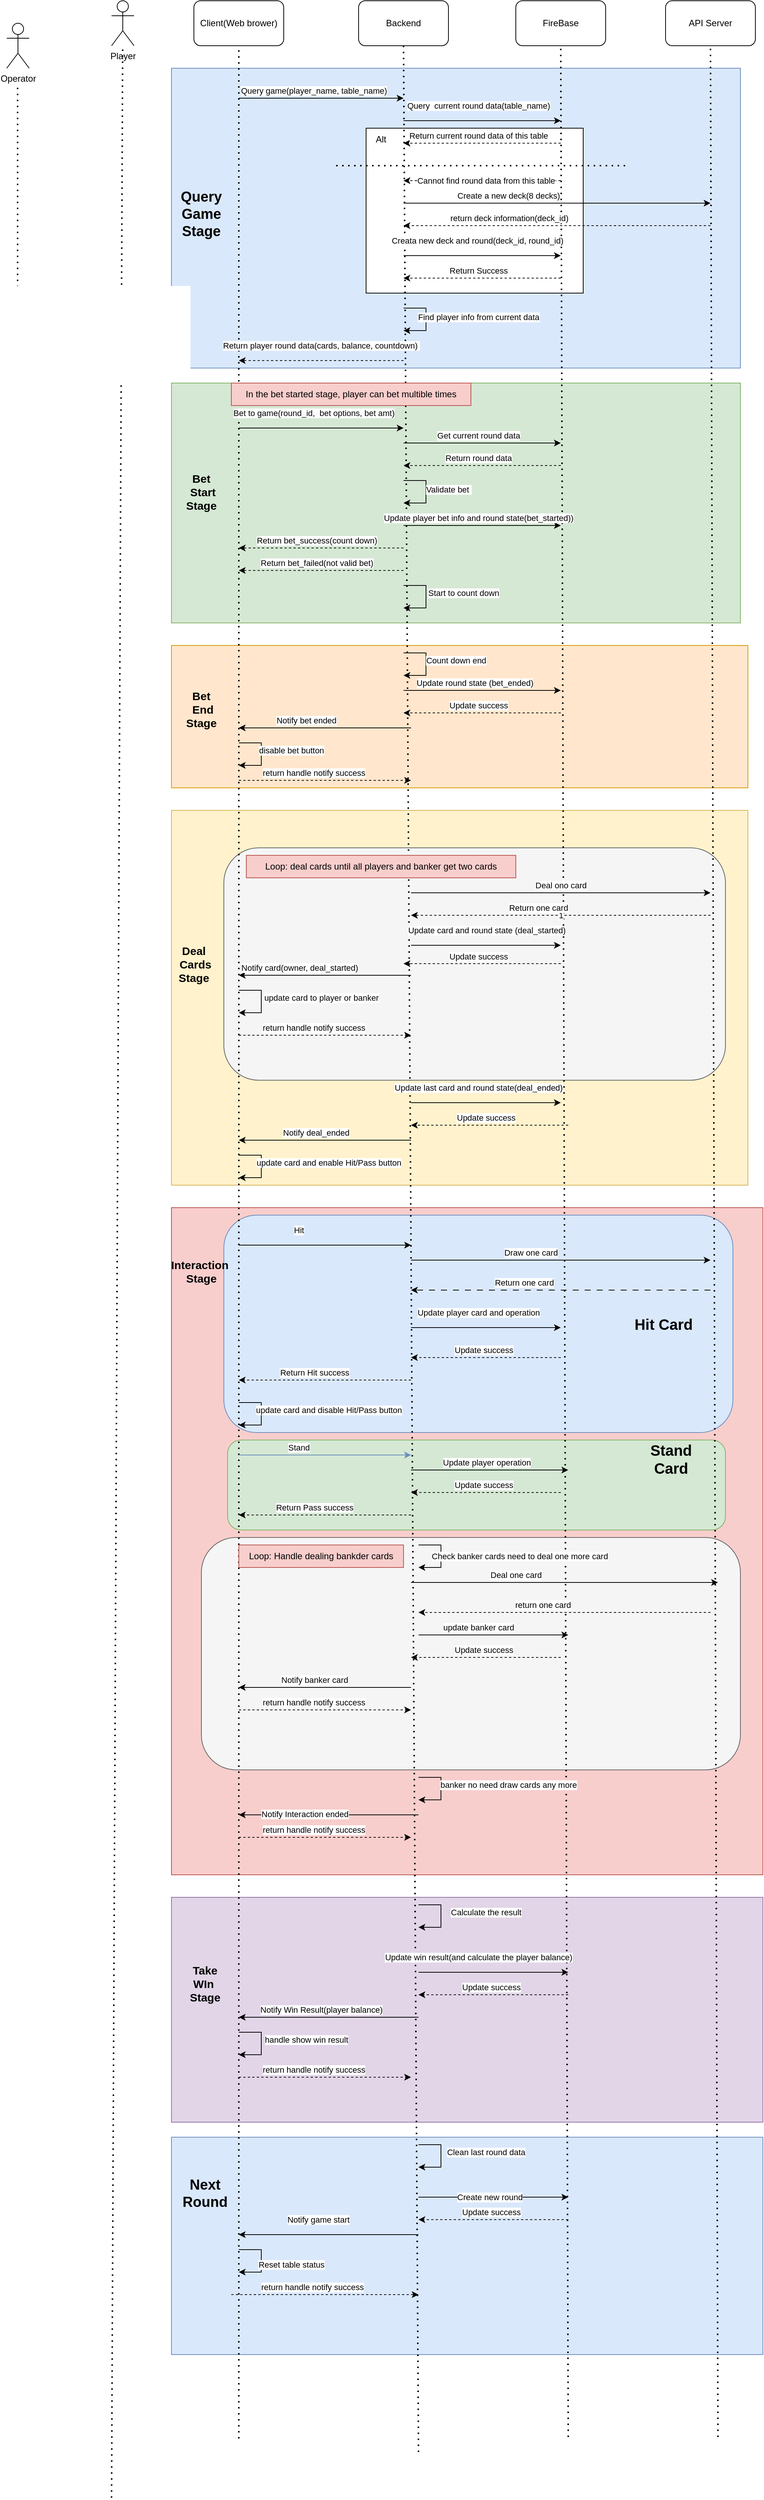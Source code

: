 <mxfile version="22.0.4" type="device">
  <diagram name="Page-1" id="iNi-rTGCWxGTLk3gbCt8">
    <mxGraphModel dx="2284" dy="765" grid="1" gridSize="10" guides="1" tooltips="1" connect="1" arrows="1" fold="1" page="1" pageScale="1" pageWidth="850" pageHeight="1100" math="0" shadow="0">
      <root>
        <mxCell id="0" />
        <mxCell id="1" parent="0" />
        <mxCell id="1LfN1L5tY23p2y41fCVl-269" value="" style="rounded=0;whiteSpace=wrap;html=1;fillColor=#dae8fc;strokeColor=#6c8ebf;" parent="1" vertex="1">
          <mxGeometry x="40" y="2870" width="790" height="290" as="geometry" />
        </mxCell>
        <mxCell id="1LfN1L5tY23p2y41fCVl-247" value="" style="rounded=0;whiteSpace=wrap;html=1;fillColor=#e1d5e7;strokeColor=#9673a6;" parent="1" vertex="1">
          <mxGeometry x="40" y="2550" width="790" height="300" as="geometry" />
        </mxCell>
        <mxCell id="1LfN1L5tY23p2y41fCVl-219" value="" style="rounded=0;whiteSpace=wrap;html=1;fillColor=#f8cecc;strokeColor=#b85450;" parent="1" vertex="1">
          <mxGeometry x="40" y="1630" width="790" height="890" as="geometry" />
        </mxCell>
        <mxCell id="1LfN1L5tY23p2y41fCVl-223" value="" style="rounded=1;whiteSpace=wrap;html=1;fillColor=#d5e8d4;strokeColor=#82b366;" parent="1" vertex="1">
          <mxGeometry x="115" y="1940" width="665" height="120" as="geometry" />
        </mxCell>
        <mxCell id="1LfN1L5tY23p2y41fCVl-221" value="" style="rounded=1;whiteSpace=wrap;html=1;fillColor=#dae8fc;strokeColor=#6c8ebf;" parent="1" vertex="1">
          <mxGeometry x="110" y="1640" width="680" height="290" as="geometry" />
        </mxCell>
        <mxCell id="1LfN1L5tY23p2y41fCVl-197" value="" style="rounded=1;whiteSpace=wrap;html=1;fillColor=#f5f5f5;fontColor=#333333;strokeColor=#666666;" parent="1" vertex="1">
          <mxGeometry x="80" y="2070" width="720" height="310" as="geometry" />
        </mxCell>
        <mxCell id="1LfN1L5tY23p2y41fCVl-147" value="" style="rounded=0;whiteSpace=wrap;html=1;fillColor=#fff2cc;strokeColor=#d6b656;" parent="1" vertex="1">
          <mxGeometry x="40" y="1100" width="770" height="500" as="geometry" />
        </mxCell>
        <mxCell id="1LfN1L5tY23p2y41fCVl-116" value="" style="rounded=1;whiteSpace=wrap;html=1;fillColor=#f5f5f5;fontColor=#333333;strokeColor=#666666;" parent="1" vertex="1">
          <mxGeometry x="110" y="1150" width="670" height="310" as="geometry" />
        </mxCell>
        <mxCell id="1LfN1L5tY23p2y41fCVl-112" value="" style="rounded=0;whiteSpace=wrap;html=1;fillColor=#ffe6cc;strokeColor=#d79b00;" parent="1" vertex="1">
          <mxGeometry x="40" y="880" width="770" height="190" as="geometry" />
        </mxCell>
        <mxCell id="1LfN1L5tY23p2y41fCVl-74" value="" style="rounded=0;whiteSpace=wrap;html=1;fillColor=#d5e8d4;strokeColor=#82b366;" parent="1" vertex="1">
          <mxGeometry x="40" y="530" width="760" height="320" as="geometry" />
        </mxCell>
        <mxCell id="1LfN1L5tY23p2y41fCVl-71" value="" style="rounded=0;whiteSpace=wrap;html=1;fillColor=#dae8fc;strokeColor=#6c8ebf;" parent="1" vertex="1">
          <mxGeometry x="40" y="110" width="760" height="400" as="geometry" />
        </mxCell>
        <mxCell id="1LfN1L5tY23p2y41fCVl-38" value="" style="rounded=0;whiteSpace=wrap;html=1;" parent="1" vertex="1">
          <mxGeometry x="300" y="190" width="290" height="220" as="geometry" />
        </mxCell>
        <mxCell id="1LfN1L5tY23p2y41fCVl-2" value="Backend" style="rounded=1;whiteSpace=wrap;html=1;" parent="1" vertex="1">
          <mxGeometry x="290" y="20" width="120" height="60" as="geometry" />
        </mxCell>
        <mxCell id="1LfN1L5tY23p2y41fCVl-3" value="Client(Web brower)" style="rounded=1;whiteSpace=wrap;html=1;" parent="1" vertex="1">
          <mxGeometry x="70" y="20" width="120" height="60" as="geometry" />
        </mxCell>
        <mxCell id="1LfN1L5tY23p2y41fCVl-4" value="Player" style="shape=umlActor;verticalLabelPosition=bottom;verticalAlign=top;html=1;outlineConnect=0;" parent="1" vertex="1">
          <mxGeometry x="-40" y="20" width="30" height="60" as="geometry" />
        </mxCell>
        <mxCell id="1LfN1L5tY23p2y41fCVl-5" value="API Server" style="rounded=1;whiteSpace=wrap;html=1;" parent="1" vertex="1">
          <mxGeometry x="700" y="20" width="120" height="60" as="geometry" />
        </mxCell>
        <mxCell id="1LfN1L5tY23p2y41fCVl-6" value="FireBase" style="rounded=1;whiteSpace=wrap;html=1;" parent="1" vertex="1">
          <mxGeometry x="500" y="20" width="120" height="60" as="geometry" />
        </mxCell>
        <mxCell id="1LfN1L5tY23p2y41fCVl-9" value="Operator" style="shape=umlActor;verticalLabelPosition=bottom;verticalAlign=top;html=1;outlineConnect=0;" parent="1" vertex="1">
          <mxGeometry x="-180" y="50" width="30" height="60" as="geometry" />
        </mxCell>
        <mxCell id="1LfN1L5tY23p2y41fCVl-10" value="" style="endArrow=none;dashed=1;html=1;dashPattern=1 3;strokeWidth=2;rounded=0;" parent="1" target="1LfN1L5tY23p2y41fCVl-4" edge="1">
          <mxGeometry width="50" height="50" relative="1" as="geometry">
            <mxPoint x="-40" y="3351" as="sourcePoint" />
            <mxPoint x="-30" y="140" as="targetPoint" />
          </mxGeometry>
        </mxCell>
        <mxCell id="1LfN1L5tY23p2y41fCVl-11" value="" style="endArrow=none;dashed=1;html=1;dashPattern=1 3;strokeWidth=2;rounded=0;entryX=0.5;entryY=1;entryDx=0;entryDy=0;" parent="1" target="1LfN1L5tY23p2y41fCVl-3" edge="1">
          <mxGeometry width="50" height="50" relative="1" as="geometry">
            <mxPoint x="130" y="3272" as="sourcePoint" />
            <mxPoint x="129.5" y="110" as="targetPoint" />
          </mxGeometry>
        </mxCell>
        <mxCell id="1LfN1L5tY23p2y41fCVl-12" value="" style="endArrow=none;dashed=1;html=1;dashPattern=1 3;strokeWidth=2;rounded=0;entryX=0.5;entryY=1;entryDx=0;entryDy=0;" parent="1" target="1LfN1L5tY23p2y41fCVl-2" edge="1">
          <mxGeometry width="50" height="50" relative="1" as="geometry">
            <mxPoint x="370" y="3290" as="sourcePoint" />
            <mxPoint x="349.5" y="130" as="targetPoint" />
          </mxGeometry>
        </mxCell>
        <mxCell id="1LfN1L5tY23p2y41fCVl-13" value="" style="endArrow=none;dashed=1;html=1;dashPattern=1 3;strokeWidth=2;rounded=0;entryX=0.5;entryY=1;entryDx=0;entryDy=0;" parent="1" target="1LfN1L5tY23p2y41fCVl-6" edge="1">
          <mxGeometry width="50" height="50" relative="1" as="geometry">
            <mxPoint x="570" y="3270" as="sourcePoint" />
            <mxPoint x="559.5" y="110" as="targetPoint" />
          </mxGeometry>
        </mxCell>
        <mxCell id="1LfN1L5tY23p2y41fCVl-14" value="" style="endArrow=none;dashed=1;html=1;dashPattern=1 3;strokeWidth=2;rounded=0;entryX=0.5;entryY=1;entryDx=0;entryDy=0;" parent="1" target="1LfN1L5tY23p2y41fCVl-5" edge="1">
          <mxGeometry width="50" height="50" relative="1" as="geometry">
            <mxPoint x="770" y="3270" as="sourcePoint" />
            <mxPoint x="759.5" y="110" as="targetPoint" />
          </mxGeometry>
        </mxCell>
        <mxCell id="1LfN1L5tY23p2y41fCVl-15" value="" style="endArrow=none;dashed=1;html=1;dashPattern=1 3;strokeWidth=2;rounded=0;" parent="1" edge="1">
          <mxGeometry width="50" height="50" relative="1" as="geometry">
            <mxPoint x="-165.5" y="850" as="sourcePoint" />
            <mxPoint x="-165.5" y="130" as="targetPoint" />
          </mxGeometry>
        </mxCell>
        <mxCell id="1LfN1L5tY23p2y41fCVl-16" value="" style="endArrow=classic;html=1;rounded=0;" parent="1" edge="1">
          <mxGeometry width="50" height="50" relative="1" as="geometry">
            <mxPoint x="130" y="150" as="sourcePoint" />
            <mxPoint x="350" y="150" as="targetPoint" />
          </mxGeometry>
        </mxCell>
        <mxCell id="1LfN1L5tY23p2y41fCVl-17" value="Query game(player_name, table_name)" style="edgeLabel;html=1;align=center;verticalAlign=middle;resizable=0;points=[];" parent="1LfN1L5tY23p2y41fCVl-16" vertex="1" connectable="0">
          <mxGeometry x="-0.391" y="4" relative="1" as="geometry">
            <mxPoint x="33" y="-6" as="offset" />
          </mxGeometry>
        </mxCell>
        <mxCell id="1LfN1L5tY23p2y41fCVl-18" value="" style="endArrow=classic;html=1;rounded=0;" parent="1" edge="1">
          <mxGeometry width="50" height="50" relative="1" as="geometry">
            <mxPoint x="350" y="180" as="sourcePoint" />
            <mxPoint x="560" y="180" as="targetPoint" />
          </mxGeometry>
        </mxCell>
        <mxCell id="1LfN1L5tY23p2y41fCVl-19" value="Query&amp;nbsp; current round data(table_name)" style="edgeLabel;html=1;align=center;verticalAlign=middle;resizable=0;points=[];" parent="1LfN1L5tY23p2y41fCVl-18" vertex="1" connectable="0">
          <mxGeometry x="-0.143" y="2" relative="1" as="geometry">
            <mxPoint x="10" y="-18" as="offset" />
          </mxGeometry>
        </mxCell>
        <mxCell id="1LfN1L5tY23p2y41fCVl-20" value="" style="endArrow=classic;html=1;rounded=0;dashed=1;" parent="1" edge="1">
          <mxGeometry width="50" height="50" relative="1" as="geometry">
            <mxPoint x="560" y="210" as="sourcePoint" />
            <mxPoint x="350" y="210" as="targetPoint" />
          </mxGeometry>
        </mxCell>
        <mxCell id="1LfN1L5tY23p2y41fCVl-21" value="Return current round data of this table" style="edgeLabel;html=1;align=center;verticalAlign=middle;resizable=0;points=[];" parent="1LfN1L5tY23p2y41fCVl-20" vertex="1" connectable="0">
          <mxGeometry x="0.267" y="-4" relative="1" as="geometry">
            <mxPoint x="23" y="-6" as="offset" />
          </mxGeometry>
        </mxCell>
        <mxCell id="1LfN1L5tY23p2y41fCVl-22" value="" style="endArrow=classic;html=1;rounded=0;" parent="1" edge="1">
          <mxGeometry width="50" height="50" relative="1" as="geometry">
            <mxPoint x="350" y="430" as="sourcePoint" />
            <mxPoint x="350" y="460" as="targetPoint" />
            <Array as="points">
              <mxPoint x="380" y="430" />
              <mxPoint x="380" y="460" />
            </Array>
          </mxGeometry>
        </mxCell>
        <mxCell id="1LfN1L5tY23p2y41fCVl-33" value="Find player info from current data" style="edgeLabel;html=1;align=center;verticalAlign=middle;resizable=0;points=[];" parent="1LfN1L5tY23p2y41fCVl-22" vertex="1" connectable="0">
          <mxGeometry x="-0.067" y="1" relative="1" as="geometry">
            <mxPoint x="69" as="offset" />
          </mxGeometry>
        </mxCell>
        <mxCell id="1LfN1L5tY23p2y41fCVl-23" value="" style="endArrow=classic;html=1;rounded=0;dashed=1;" parent="1" edge="1">
          <mxGeometry width="50" height="50" relative="1" as="geometry">
            <mxPoint x="560" y="260" as="sourcePoint" />
            <mxPoint x="350" y="260" as="targetPoint" />
          </mxGeometry>
        </mxCell>
        <mxCell id="1LfN1L5tY23p2y41fCVl-24" value="Cannot find round data from this table" style="edgeLabel;html=1;align=center;verticalAlign=middle;resizable=0;points=[];" parent="1LfN1L5tY23p2y41fCVl-23" vertex="1" connectable="0">
          <mxGeometry x="0.267" y="-4" relative="1" as="geometry">
            <mxPoint x="33" y="4" as="offset" />
          </mxGeometry>
        </mxCell>
        <mxCell id="1LfN1L5tY23p2y41fCVl-25" value="" style="endArrow=classic;html=1;rounded=0;" parent="1" edge="1">
          <mxGeometry width="50" height="50" relative="1" as="geometry">
            <mxPoint x="350" y="290" as="sourcePoint" />
            <mxPoint x="760" y="290" as="targetPoint" />
          </mxGeometry>
        </mxCell>
        <mxCell id="1LfN1L5tY23p2y41fCVl-26" value="Create a new deck(8 decks)" style="edgeLabel;html=1;align=center;verticalAlign=middle;resizable=0;points=[];" parent="1LfN1L5tY23p2y41fCVl-25" vertex="1" connectable="0">
          <mxGeometry x="-0.259" y="-4" relative="1" as="geometry">
            <mxPoint x="-12" y="-14" as="offset" />
          </mxGeometry>
        </mxCell>
        <mxCell id="1LfN1L5tY23p2y41fCVl-27" value="" style="endArrow=classic;html=1;rounded=0;dashed=1;" parent="1" edge="1">
          <mxGeometry width="50" height="50" relative="1" as="geometry">
            <mxPoint x="760" y="320" as="sourcePoint" />
            <mxPoint x="350" y="320" as="targetPoint" />
          </mxGeometry>
        </mxCell>
        <mxCell id="1LfN1L5tY23p2y41fCVl-28" value="return deck information(deck_id)" style="edgeLabel;html=1;align=center;verticalAlign=middle;resizable=0;points=[];" parent="1LfN1L5tY23p2y41fCVl-27" vertex="1" connectable="0">
          <mxGeometry x="0.267" y="-4" relative="1" as="geometry">
            <mxPoint x="-10" y="-6" as="offset" />
          </mxGeometry>
        </mxCell>
        <mxCell id="1LfN1L5tY23p2y41fCVl-29" value="" style="endArrow=classic;html=1;rounded=0;" parent="1" edge="1">
          <mxGeometry width="50" height="50" relative="1" as="geometry">
            <mxPoint x="350" y="360" as="sourcePoint" />
            <mxPoint x="560" y="360" as="targetPoint" />
          </mxGeometry>
        </mxCell>
        <mxCell id="1LfN1L5tY23p2y41fCVl-30" value="Creata new deck and round(deck_id, round_id)&amp;nbsp;" style="edgeLabel;html=1;align=center;verticalAlign=middle;resizable=0;points=[];" parent="1LfN1L5tY23p2y41fCVl-29" vertex="1" connectable="0">
          <mxGeometry x="-0.267" y="4" relative="1" as="geometry">
            <mxPoint x="23" y="-16" as="offset" />
          </mxGeometry>
        </mxCell>
        <mxCell id="1LfN1L5tY23p2y41fCVl-31" value="" style="endArrow=classic;html=1;rounded=0;dashed=1;" parent="1" edge="1">
          <mxGeometry width="50" height="50" relative="1" as="geometry">
            <mxPoint x="560" y="390" as="sourcePoint" />
            <mxPoint x="350" y="390" as="targetPoint" />
          </mxGeometry>
        </mxCell>
        <mxCell id="1LfN1L5tY23p2y41fCVl-32" value="Return Success" style="edgeLabel;html=1;align=center;verticalAlign=middle;resizable=0;points=[];" parent="1LfN1L5tY23p2y41fCVl-31" vertex="1" connectable="0">
          <mxGeometry x="0.267" y="-4" relative="1" as="geometry">
            <mxPoint x="23" y="-6" as="offset" />
          </mxGeometry>
        </mxCell>
        <mxCell id="1LfN1L5tY23p2y41fCVl-34" value="" style="endArrow=classic;html=1;rounded=0;dashed=1;" parent="1" edge="1">
          <mxGeometry width="50" height="50" relative="1" as="geometry">
            <mxPoint x="350" y="500" as="sourcePoint" />
            <mxPoint x="130" y="500" as="targetPoint" />
          </mxGeometry>
        </mxCell>
        <mxCell id="1LfN1L5tY23p2y41fCVl-35" value="Return player round data(cards, balance, countdown)&amp;nbsp;" style="edgeLabel;html=1;align=center;verticalAlign=middle;resizable=0;points=[];" parent="1LfN1L5tY23p2y41fCVl-34" vertex="1" connectable="0">
          <mxGeometry x="0.267" y="-4" relative="1" as="geometry">
            <mxPoint x="29" y="-16" as="offset" />
          </mxGeometry>
        </mxCell>
        <mxCell id="1LfN1L5tY23p2y41fCVl-39" value="" style="endArrow=none;dashed=1;html=1;dashPattern=1 3;strokeWidth=2;rounded=0;" parent="1" edge="1">
          <mxGeometry width="50" height="50" relative="1" as="geometry">
            <mxPoint x="260" y="240" as="sourcePoint" />
            <mxPoint x="650" y="240" as="targetPoint" />
          </mxGeometry>
        </mxCell>
        <mxCell id="1LfN1L5tY23p2y41fCVl-40" value="Alt" style="text;html=1;strokeColor=none;fillColor=none;align=center;verticalAlign=middle;whiteSpace=wrap;rounded=0;" parent="1" vertex="1">
          <mxGeometry x="290" y="190" width="60" height="30" as="geometry" />
        </mxCell>
        <mxCell id="1LfN1L5tY23p2y41fCVl-41" value="" style="endArrow=classic;html=1;rounded=0;" parent="1" edge="1">
          <mxGeometry width="50" height="50" relative="1" as="geometry">
            <mxPoint x="130" y="590" as="sourcePoint" />
            <mxPoint x="350" y="590" as="targetPoint" />
          </mxGeometry>
        </mxCell>
        <mxCell id="1LfN1L5tY23p2y41fCVl-42" value="Bet to game(round_id,&amp;nbsp; bet options, bet amt)" style="edgeLabel;html=1;align=center;verticalAlign=middle;resizable=0;points=[];" parent="1LfN1L5tY23p2y41fCVl-41" vertex="1" connectable="0">
          <mxGeometry x="-0.391" y="1" relative="1" as="geometry">
            <mxPoint x="33" y="-19" as="offset" />
          </mxGeometry>
        </mxCell>
        <mxCell id="1LfN1L5tY23p2y41fCVl-43" value="" style="endArrow=classic;html=1;rounded=0;" parent="1" edge="1">
          <mxGeometry width="50" height="50" relative="1" as="geometry">
            <mxPoint x="350" y="610" as="sourcePoint" />
            <mxPoint x="560" y="610" as="targetPoint" />
          </mxGeometry>
        </mxCell>
        <mxCell id="1LfN1L5tY23p2y41fCVl-44" value="Get current round data" style="edgeLabel;html=1;align=center;verticalAlign=middle;resizable=0;points=[];" parent="1LfN1L5tY23p2y41fCVl-43" vertex="1" connectable="0">
          <mxGeometry x="-0.124" y="3" relative="1" as="geometry">
            <mxPoint x="8" y="-7" as="offset" />
          </mxGeometry>
        </mxCell>
        <mxCell id="1LfN1L5tY23p2y41fCVl-53" value="" style="endArrow=classic;html=1;rounded=0;dashed=1;" parent="1" edge="1">
          <mxGeometry width="50" height="50" relative="1" as="geometry">
            <mxPoint x="560" y="640" as="sourcePoint" />
            <mxPoint x="350" y="640" as="targetPoint" />
          </mxGeometry>
        </mxCell>
        <mxCell id="1LfN1L5tY23p2y41fCVl-54" value="Return round data" style="edgeLabel;html=1;align=center;verticalAlign=middle;resizable=0;points=[];" parent="1LfN1L5tY23p2y41fCVl-53" vertex="1" connectable="0">
          <mxGeometry x="0.267" y="-4" relative="1" as="geometry">
            <mxPoint x="23" y="-6" as="offset" />
          </mxGeometry>
        </mxCell>
        <mxCell id="1LfN1L5tY23p2y41fCVl-58" value="" style="endArrow=classic;html=1;rounded=0;" parent="1" edge="1">
          <mxGeometry width="50" height="50" relative="1" as="geometry">
            <mxPoint x="350" y="660" as="sourcePoint" />
            <mxPoint x="350" y="690" as="targetPoint" />
            <Array as="points">
              <mxPoint x="380" y="660" />
              <mxPoint x="380" y="690" />
            </Array>
          </mxGeometry>
        </mxCell>
        <mxCell id="1LfN1L5tY23p2y41fCVl-59" value="Validate bet&amp;nbsp;" style="edgeLabel;html=1;align=center;verticalAlign=middle;resizable=0;points=[];" parent="1LfN1L5tY23p2y41fCVl-58" vertex="1" connectable="0">
          <mxGeometry x="-0.067" y="1" relative="1" as="geometry">
            <mxPoint x="29" as="offset" />
          </mxGeometry>
        </mxCell>
        <mxCell id="1LfN1L5tY23p2y41fCVl-64" value="" style="endArrow=classic;html=1;rounded=0;" parent="1" edge="1">
          <mxGeometry width="50" height="50" relative="1" as="geometry">
            <mxPoint x="350" y="720" as="sourcePoint" />
            <mxPoint x="560" y="720" as="targetPoint" />
          </mxGeometry>
        </mxCell>
        <mxCell id="1LfN1L5tY23p2y41fCVl-65" value="Update player bet info and round state(bet_started))" style="edgeLabel;html=1;align=center;verticalAlign=middle;resizable=0;points=[];" parent="1LfN1L5tY23p2y41fCVl-64" vertex="1" connectable="0">
          <mxGeometry x="-0.124" y="3" relative="1" as="geometry">
            <mxPoint x="8" y="-7" as="offset" />
          </mxGeometry>
        </mxCell>
        <mxCell id="1LfN1L5tY23p2y41fCVl-67" value="" style="endArrow=classic;html=1;rounded=0;dashed=1;" parent="1" edge="1">
          <mxGeometry width="50" height="50" relative="1" as="geometry">
            <mxPoint x="350" y="750" as="sourcePoint" />
            <mxPoint x="130" y="750" as="targetPoint" />
          </mxGeometry>
        </mxCell>
        <mxCell id="1LfN1L5tY23p2y41fCVl-68" value="Return bet_success(count down)" style="edgeLabel;html=1;align=center;verticalAlign=middle;resizable=0;points=[];" parent="1LfN1L5tY23p2y41fCVl-67" vertex="1" connectable="0">
          <mxGeometry x="0.267" y="-4" relative="1" as="geometry">
            <mxPoint x="23" y="-6" as="offset" />
          </mxGeometry>
        </mxCell>
        <mxCell id="1LfN1L5tY23p2y41fCVl-69" value="" style="endArrow=classic;html=1;rounded=0;" parent="1" edge="1">
          <mxGeometry width="50" height="50" relative="1" as="geometry">
            <mxPoint x="350" y="800" as="sourcePoint" />
            <mxPoint x="350" y="830" as="targetPoint" />
            <Array as="points">
              <mxPoint x="380" y="800" />
              <mxPoint x="380" y="830" />
            </Array>
          </mxGeometry>
        </mxCell>
        <mxCell id="1LfN1L5tY23p2y41fCVl-70" value="Start to count down" style="edgeLabel;html=1;align=center;verticalAlign=middle;resizable=0;points=[];" parent="1LfN1L5tY23p2y41fCVl-69" vertex="1" connectable="0">
          <mxGeometry x="-0.067" y="1" relative="1" as="geometry">
            <mxPoint x="49" y="-2" as="offset" />
          </mxGeometry>
        </mxCell>
        <mxCell id="1LfN1L5tY23p2y41fCVl-72" value="&lt;font style=&quot;font-size: 19px;&quot;&gt;Query Game Stage&lt;/font&gt;" style="text;html=1;strokeColor=none;fillColor=none;align=center;verticalAlign=middle;whiteSpace=wrap;rounded=0;flipH=1;flipV=0;fontStyle=1" parent="1" vertex="1">
          <mxGeometry x="50" y="170" width="60" height="270" as="geometry" />
        </mxCell>
        <mxCell id="1LfN1L5tY23p2y41fCVl-78" value="In the bet started stage, player can bet multible times" style="text;html=1;strokeColor=#b85450;fillColor=#f8cecc;align=center;verticalAlign=middle;whiteSpace=wrap;rounded=0;" parent="1" vertex="1">
          <mxGeometry x="120" y="530" width="320" height="30" as="geometry" />
        </mxCell>
        <mxCell id="1LfN1L5tY23p2y41fCVl-79" value="" style="endArrow=classic;html=1;rounded=0;dashed=1;" parent="1" edge="1">
          <mxGeometry width="50" height="50" relative="1" as="geometry">
            <mxPoint x="350" y="780" as="sourcePoint" />
            <mxPoint x="130" y="780" as="targetPoint" />
          </mxGeometry>
        </mxCell>
        <mxCell id="1LfN1L5tY23p2y41fCVl-80" value="Return bet_failed(not valid bet)" style="edgeLabel;html=1;align=center;verticalAlign=middle;resizable=0;points=[];" parent="1LfN1L5tY23p2y41fCVl-79" vertex="1" connectable="0">
          <mxGeometry x="0.267" y="-4" relative="1" as="geometry">
            <mxPoint x="23" y="-6" as="offset" />
          </mxGeometry>
        </mxCell>
        <mxCell id="1LfN1L5tY23p2y41fCVl-81" value="Bet&lt;br style=&quot;font-size: 15px;&quot;&gt;&amp;nbsp;Start Stage" style="text;html=1;strokeColor=none;fillColor=none;align=center;verticalAlign=middle;whiteSpace=wrap;rounded=0;flipV=1;flipH=1;fontSize=15;fontStyle=1" parent="1" vertex="1">
          <mxGeometry x="50" y="610" width="60" height="130" as="geometry" />
        </mxCell>
        <mxCell id="1LfN1L5tY23p2y41fCVl-83" value="" style="endArrow=classic;html=1;rounded=0;" parent="1" edge="1">
          <mxGeometry width="50" height="50" relative="1" as="geometry">
            <mxPoint x="350" y="890" as="sourcePoint" />
            <mxPoint x="350" y="920" as="targetPoint" />
            <Array as="points">
              <mxPoint x="380" y="890" />
              <mxPoint x="380" y="920" />
            </Array>
          </mxGeometry>
        </mxCell>
        <mxCell id="1LfN1L5tY23p2y41fCVl-84" value="Count down end" style="edgeLabel;html=1;align=center;verticalAlign=middle;resizable=0;points=[];" parent="1LfN1L5tY23p2y41fCVl-83" vertex="1" connectable="0">
          <mxGeometry x="-0.067" y="1" relative="1" as="geometry">
            <mxPoint x="39" y="-2" as="offset" />
          </mxGeometry>
        </mxCell>
        <mxCell id="1LfN1L5tY23p2y41fCVl-86" value="" style="endArrow=classic;html=1;rounded=0;" parent="1" edge="1">
          <mxGeometry width="50" height="50" relative="1" as="geometry">
            <mxPoint x="350" y="940" as="sourcePoint" />
            <mxPoint x="560" y="940" as="targetPoint" />
          </mxGeometry>
        </mxCell>
        <mxCell id="1LfN1L5tY23p2y41fCVl-87" value="Update round state (bet_ended)" style="edgeLabel;html=1;align=center;verticalAlign=middle;resizable=0;points=[];" parent="1LfN1L5tY23p2y41fCVl-86" vertex="1" connectable="0">
          <mxGeometry x="-0.257" y="4" relative="1" as="geometry">
            <mxPoint x="17" y="-6" as="offset" />
          </mxGeometry>
        </mxCell>
        <mxCell id="1LfN1L5tY23p2y41fCVl-88" value="" style="endArrow=classic;html=1;rounded=0;" parent="1" edge="1">
          <mxGeometry width="50" height="50" relative="1" as="geometry">
            <mxPoint x="360" y="990" as="sourcePoint" />
            <mxPoint x="130" y="990" as="targetPoint" />
          </mxGeometry>
        </mxCell>
        <mxCell id="1LfN1L5tY23p2y41fCVl-96" value="Notify bet ended" style="edgeLabel;html=1;align=center;verticalAlign=middle;resizable=0;points=[];" parent="1LfN1L5tY23p2y41fCVl-88" vertex="1" connectable="0">
          <mxGeometry x="0.435" y="-4" relative="1" as="geometry">
            <mxPoint x="25" y="-6" as="offset" />
          </mxGeometry>
        </mxCell>
        <mxCell id="1LfN1L5tY23p2y41fCVl-94" value="" style="endArrow=classic;html=1;rounded=0;dashed=1;" parent="1" edge="1">
          <mxGeometry width="50" height="50" relative="1" as="geometry">
            <mxPoint x="560" y="970" as="sourcePoint" />
            <mxPoint x="350" y="970" as="targetPoint" />
          </mxGeometry>
        </mxCell>
        <mxCell id="1LfN1L5tY23p2y41fCVl-95" value="Update success" style="edgeLabel;html=1;align=center;verticalAlign=middle;resizable=0;points=[];" parent="1LfN1L5tY23p2y41fCVl-94" vertex="1" connectable="0">
          <mxGeometry x="0.267" y="-4" relative="1" as="geometry">
            <mxPoint x="23" y="-6" as="offset" />
          </mxGeometry>
        </mxCell>
        <mxCell id="1LfN1L5tY23p2y41fCVl-97" value="" style="endArrow=classic;html=1;rounded=0;" parent="1" edge="1">
          <mxGeometry width="50" height="50" relative="1" as="geometry">
            <mxPoint x="130" y="1010" as="sourcePoint" />
            <mxPoint x="130" y="1040" as="targetPoint" />
            <Array as="points">
              <mxPoint x="160" y="1010" />
              <mxPoint x="160" y="1040" />
            </Array>
          </mxGeometry>
        </mxCell>
        <mxCell id="1LfN1L5tY23p2y41fCVl-98" value="disable bet button" style="edgeLabel;html=1;align=center;verticalAlign=middle;resizable=0;points=[];" parent="1LfN1L5tY23p2y41fCVl-97" vertex="1" connectable="0">
          <mxGeometry x="-0.067" y="1" relative="1" as="geometry">
            <mxPoint x="39" y="-2" as="offset" />
          </mxGeometry>
        </mxCell>
        <mxCell id="1LfN1L5tY23p2y41fCVl-99" value="" style="endArrow=classic;html=1;rounded=0;" parent="1" edge="1">
          <mxGeometry width="50" height="50" relative="1" as="geometry">
            <mxPoint x="360" y="1210" as="sourcePoint" />
            <mxPoint x="760" y="1210" as="targetPoint" />
          </mxGeometry>
        </mxCell>
        <mxCell id="1LfN1L5tY23p2y41fCVl-100" value="Deal ono card" style="edgeLabel;html=1;align=center;verticalAlign=middle;resizable=0;points=[];" parent="1LfN1L5tY23p2y41fCVl-99" vertex="1" connectable="0">
          <mxGeometry x="-0.27" y="3" relative="1" as="geometry">
            <mxPoint x="54" y="-7" as="offset" />
          </mxGeometry>
        </mxCell>
        <mxCell id="1LfN1L5tY23p2y41fCVl-101" value="1" style="endArrow=classic;html=1;rounded=0;dashed=1;" parent="1" edge="1">
          <mxGeometry width="50" height="50" relative="1" as="geometry">
            <mxPoint x="760" y="1240" as="sourcePoint" />
            <mxPoint x="360" y="1240" as="targetPoint" />
          </mxGeometry>
        </mxCell>
        <mxCell id="1LfN1L5tY23p2y41fCVl-102" value="Return one card" style="edgeLabel;html=1;align=center;verticalAlign=middle;resizable=0;points=[];" parent="1LfN1L5tY23p2y41fCVl-101" vertex="1" connectable="0">
          <mxGeometry x="0.267" y="-4" relative="1" as="geometry">
            <mxPoint x="23" y="-6" as="offset" />
          </mxGeometry>
        </mxCell>
        <mxCell id="1LfN1L5tY23p2y41fCVl-103" value="" style="endArrow=classic;html=1;rounded=0;" parent="1" edge="1">
          <mxGeometry width="50" height="50" relative="1" as="geometry">
            <mxPoint x="360" y="1320" as="sourcePoint" />
            <mxPoint x="130" y="1320" as="targetPoint" />
          </mxGeometry>
        </mxCell>
        <mxCell id="1LfN1L5tY23p2y41fCVl-104" value="Notify card(owner, deal_started)" style="edgeLabel;html=1;align=center;verticalAlign=middle;resizable=0;points=[];" parent="1LfN1L5tY23p2y41fCVl-103" vertex="1" connectable="0">
          <mxGeometry x="0.296" relative="1" as="geometry">
            <mxPoint y="-10" as="offset" />
          </mxGeometry>
        </mxCell>
        <mxCell id="1LfN1L5tY23p2y41fCVl-105" value="" style="endArrow=classic;html=1;rounded=0;dashed=1;" parent="1" edge="1">
          <mxGeometry width="50" height="50" relative="1" as="geometry">
            <mxPoint x="130" y="1060" as="sourcePoint" />
            <mxPoint x="360" y="1060" as="targetPoint" />
          </mxGeometry>
        </mxCell>
        <mxCell id="1LfN1L5tY23p2y41fCVl-106" value="return handle notify success" style="edgeLabel;html=1;align=center;verticalAlign=middle;resizable=0;points=[];" parent="1LfN1L5tY23p2y41fCVl-105" vertex="1" connectable="0">
          <mxGeometry x="-0.27" y="2" relative="1" as="geometry">
            <mxPoint x="16" y="-8" as="offset" />
          </mxGeometry>
        </mxCell>
        <mxCell id="1LfN1L5tY23p2y41fCVl-107" value="" style="endArrow=classic;html=1;rounded=0;dashed=1;" parent="1" edge="1">
          <mxGeometry width="50" height="50" relative="1" as="geometry">
            <mxPoint x="130" y="1400" as="sourcePoint" />
            <mxPoint x="360" y="1400" as="targetPoint" />
          </mxGeometry>
        </mxCell>
        <mxCell id="1LfN1L5tY23p2y41fCVl-108" value="return handle notify success" style="edgeLabel;html=1;align=center;verticalAlign=middle;resizable=0;points=[];" parent="1LfN1L5tY23p2y41fCVl-107" vertex="1" connectable="0">
          <mxGeometry x="-0.27" y="2" relative="1" as="geometry">
            <mxPoint x="16" y="-8" as="offset" />
          </mxGeometry>
        </mxCell>
        <mxCell id="1LfN1L5tY23p2y41fCVl-109" value="" style="endArrow=classic;html=1;rounded=0;" parent="1" edge="1">
          <mxGeometry width="50" height="50" relative="1" as="geometry">
            <mxPoint x="130" y="1340" as="sourcePoint" />
            <mxPoint x="130" y="1370" as="targetPoint" />
            <Array as="points">
              <mxPoint x="160" y="1340" />
              <mxPoint x="160" y="1370" />
            </Array>
          </mxGeometry>
        </mxCell>
        <mxCell id="1LfN1L5tY23p2y41fCVl-110" value="update card to player or banker" style="edgeLabel;html=1;align=center;verticalAlign=middle;resizable=0;points=[];" parent="1LfN1L5tY23p2y41fCVl-109" vertex="1" connectable="0">
          <mxGeometry x="-0.067" y="1" relative="1" as="geometry">
            <mxPoint x="79" y="-2" as="offset" />
          </mxGeometry>
        </mxCell>
        <mxCell id="1LfN1L5tY23p2y41fCVl-114" value="Bet&lt;br style=&quot;font-size: 15px;&quot;&gt;&amp;nbsp;End Stage" style="text;html=1;strokeColor=none;fillColor=none;align=center;verticalAlign=middle;whiteSpace=wrap;rounded=0;flipV=1;flipH=1;fontSize=15;fontStyle=1" parent="1" vertex="1">
          <mxGeometry x="50" y="900" width="60" height="130" as="geometry" />
        </mxCell>
        <mxCell id="1LfN1L5tY23p2y41fCVl-117" value="Loop: deal cards until all players and banker get two cards" style="text;html=1;strokeColor=#b85450;fillColor=#f8cecc;align=center;verticalAlign=middle;whiteSpace=wrap;rounded=0;" parent="1" vertex="1">
          <mxGeometry x="140" y="1160" width="360" height="30" as="geometry" />
        </mxCell>
        <mxCell id="1LfN1L5tY23p2y41fCVl-124" value="" style="endArrow=classic;html=1;rounded=0;" parent="1" edge="1">
          <mxGeometry width="50" height="50" relative="1" as="geometry">
            <mxPoint x="360" y="1280" as="sourcePoint" />
            <mxPoint x="560" y="1280" as="targetPoint" />
          </mxGeometry>
        </mxCell>
        <mxCell id="1LfN1L5tY23p2y41fCVl-125" value="Update card and round state (deal_started)" style="edgeLabel;html=1;align=center;verticalAlign=middle;resizable=0;points=[];" parent="1LfN1L5tY23p2y41fCVl-124" vertex="1" connectable="0">
          <mxGeometry x="-0.257" y="4" relative="1" as="geometry">
            <mxPoint x="26" y="-16" as="offset" />
          </mxGeometry>
        </mxCell>
        <mxCell id="1LfN1L5tY23p2y41fCVl-129" value="" style="endArrow=classic;html=1;rounded=0;dashed=1;" parent="1" edge="1">
          <mxGeometry width="50" height="50" relative="1" as="geometry">
            <mxPoint x="560" y="1304.5" as="sourcePoint" />
            <mxPoint x="350" y="1304.5" as="targetPoint" />
          </mxGeometry>
        </mxCell>
        <mxCell id="1LfN1L5tY23p2y41fCVl-130" value="Update success" style="edgeLabel;html=1;align=center;verticalAlign=middle;resizable=0;points=[];" parent="1LfN1L5tY23p2y41fCVl-129" vertex="1" connectable="0">
          <mxGeometry x="0.267" y="-4" relative="1" as="geometry">
            <mxPoint x="23" y="-6" as="offset" />
          </mxGeometry>
        </mxCell>
        <mxCell id="1LfN1L5tY23p2y41fCVl-134" value="" style="endArrow=classic;html=1;rounded=0;" parent="1" edge="1">
          <mxGeometry width="50" height="50" relative="1" as="geometry">
            <mxPoint x="360" y="1540" as="sourcePoint" />
            <mxPoint x="130" y="1540" as="targetPoint" />
          </mxGeometry>
        </mxCell>
        <mxCell id="1LfN1L5tY23p2y41fCVl-141" value="Notify deal_ended" style="edgeLabel;html=1;align=center;verticalAlign=middle;resizable=0;points=[];" parent="1LfN1L5tY23p2y41fCVl-134" vertex="1" connectable="0">
          <mxGeometry x="0.117" y="1" relative="1" as="geometry">
            <mxPoint x="1" y="-11" as="offset" />
          </mxGeometry>
        </mxCell>
        <mxCell id="1LfN1L5tY23p2y41fCVl-137" value="" style="endArrow=classic;html=1;rounded=0;" parent="1" edge="1">
          <mxGeometry width="50" height="50" relative="1" as="geometry">
            <mxPoint x="360" y="1490" as="sourcePoint" />
            <mxPoint x="560" y="1490" as="targetPoint" />
          </mxGeometry>
        </mxCell>
        <mxCell id="1LfN1L5tY23p2y41fCVl-138" value="Update last card and round state(deal_ended)" style="edgeLabel;html=1;align=center;verticalAlign=middle;resizable=0;points=[];" parent="1LfN1L5tY23p2y41fCVl-137" vertex="1" connectable="0">
          <mxGeometry x="-0.325" y="-2" relative="1" as="geometry">
            <mxPoint x="22" y="-22" as="offset" />
          </mxGeometry>
        </mxCell>
        <mxCell id="1LfN1L5tY23p2y41fCVl-139" value="" style="endArrow=classic;html=1;rounded=0;dashed=1;" parent="1" edge="1">
          <mxGeometry width="50" height="50" relative="1" as="geometry">
            <mxPoint x="570" y="1520" as="sourcePoint" />
            <mxPoint x="360" y="1520" as="targetPoint" />
          </mxGeometry>
        </mxCell>
        <mxCell id="1LfN1L5tY23p2y41fCVl-140" value="Update success" style="edgeLabel;html=1;align=center;verticalAlign=middle;resizable=0;points=[];" parent="1LfN1L5tY23p2y41fCVl-139" vertex="1" connectable="0">
          <mxGeometry x="0.267" y="-4" relative="1" as="geometry">
            <mxPoint x="23" y="-6" as="offset" />
          </mxGeometry>
        </mxCell>
        <mxCell id="1LfN1L5tY23p2y41fCVl-142" value="" style="endArrow=classic;html=1;rounded=0;" parent="1" edge="1">
          <mxGeometry width="50" height="50" relative="1" as="geometry">
            <mxPoint x="130" y="1560" as="sourcePoint" />
            <mxPoint x="130" y="1590" as="targetPoint" />
            <Array as="points">
              <mxPoint x="160" y="1560" />
              <mxPoint x="160" y="1590" />
            </Array>
          </mxGeometry>
        </mxCell>
        <mxCell id="1LfN1L5tY23p2y41fCVl-143" value="update card and enable Hit/Pass button" style="edgeLabel;html=1;align=center;verticalAlign=middle;resizable=0;points=[];" parent="1LfN1L5tY23p2y41fCVl-142" vertex="1" connectable="0">
          <mxGeometry x="-0.067" y="1" relative="1" as="geometry">
            <mxPoint x="89" y="-2" as="offset" />
          </mxGeometry>
        </mxCell>
        <mxCell id="1LfN1L5tY23p2y41fCVl-148" value="Deal&lt;br style=&quot;font-size: 15px;&quot;&gt;&amp;nbsp;Cards Stage" style="text;html=1;strokeColor=none;fillColor=none;align=center;verticalAlign=middle;whiteSpace=wrap;rounded=0;flipV=1;flipH=1;fontSize=15;fontStyle=1" parent="1" vertex="1">
          <mxGeometry x="40" y="1240" width="60" height="130" as="geometry" />
        </mxCell>
        <mxCell id="1LfN1L5tY23p2y41fCVl-149" value="" style="endArrow=classic;html=1;rounded=0;" parent="1" edge="1">
          <mxGeometry width="50" height="50" relative="1" as="geometry">
            <mxPoint x="130" y="1680" as="sourcePoint" />
            <mxPoint x="360" y="1680" as="targetPoint" />
          </mxGeometry>
        </mxCell>
        <mxCell id="1LfN1L5tY23p2y41fCVl-150" value="Hit" style="edgeLabel;html=1;align=center;verticalAlign=middle;resizable=0;points=[];" parent="1LfN1L5tY23p2y41fCVl-149" vertex="1" connectable="0">
          <mxGeometry x="-0.413" y="-1" relative="1" as="geometry">
            <mxPoint x="12" y="-21" as="offset" />
          </mxGeometry>
        </mxCell>
        <mxCell id="1LfN1L5tY23p2y41fCVl-151" value="" style="endArrow=classic;html=1;rounded=0;" parent="1" edge="1">
          <mxGeometry width="50" height="50" relative="1" as="geometry">
            <mxPoint x="360" y="1700" as="sourcePoint" />
            <mxPoint x="760" y="1700" as="targetPoint" />
          </mxGeometry>
        </mxCell>
        <mxCell id="1LfN1L5tY23p2y41fCVl-152" value="Draw one card" style="edgeLabel;html=1;align=center;verticalAlign=middle;resizable=0;points=[];" parent="1LfN1L5tY23p2y41fCVl-151" vertex="1" connectable="0">
          <mxGeometry x="-0.203" y="3" relative="1" as="geometry">
            <mxPoint y="-7" as="offset" />
          </mxGeometry>
        </mxCell>
        <mxCell id="1LfN1L5tY23p2y41fCVl-153" value="" style="endArrow=classic;html=1;rounded=0;dashed=1;dashPattern=8 8;" parent="1" edge="1">
          <mxGeometry width="50" height="50" relative="1" as="geometry">
            <mxPoint x="760" y="1740" as="sourcePoint" />
            <mxPoint x="360" y="1740" as="targetPoint" />
          </mxGeometry>
        </mxCell>
        <mxCell id="1LfN1L5tY23p2y41fCVl-154" value="Return one card" style="edgeLabel;html=1;align=center;verticalAlign=middle;resizable=0;points=[];" parent="1LfN1L5tY23p2y41fCVl-153" vertex="1" connectable="0">
          <mxGeometry x="0.338" y="1" relative="1" as="geometry">
            <mxPoint x="18" y="-11" as="offset" />
          </mxGeometry>
        </mxCell>
        <mxCell id="1LfN1L5tY23p2y41fCVl-155" value="" style="endArrow=classic;html=1;rounded=0;" parent="1" edge="1">
          <mxGeometry width="50" height="50" relative="1" as="geometry">
            <mxPoint x="360" y="1790" as="sourcePoint" />
            <mxPoint x="560" y="1790" as="targetPoint" />
          </mxGeometry>
        </mxCell>
        <mxCell id="1LfN1L5tY23p2y41fCVl-156" value="Update player card and operation" style="edgeLabel;html=1;align=center;verticalAlign=middle;resizable=0;points=[];" parent="1LfN1L5tY23p2y41fCVl-155" vertex="1" connectable="0">
          <mxGeometry x="-0.345" y="1" relative="1" as="geometry">
            <mxPoint x="24" y="-19" as="offset" />
          </mxGeometry>
        </mxCell>
        <mxCell id="1LfN1L5tY23p2y41fCVl-157" value="" style="endArrow=classic;html=1;rounded=0;dashed=1;" parent="1" edge="1">
          <mxGeometry width="50" height="50" relative="1" as="geometry">
            <mxPoint x="560" y="1830" as="sourcePoint" />
            <mxPoint x="360" y="1830" as="targetPoint" />
          </mxGeometry>
        </mxCell>
        <mxCell id="1LfN1L5tY23p2y41fCVl-158" value="Update success" style="edgeLabel;html=1;align=center;verticalAlign=middle;resizable=0;points=[];" parent="1LfN1L5tY23p2y41fCVl-157" vertex="1" connectable="0">
          <mxGeometry x="0.267" y="-4" relative="1" as="geometry">
            <mxPoint x="23" y="-6" as="offset" />
          </mxGeometry>
        </mxCell>
        <mxCell id="1LfN1L5tY23p2y41fCVl-159" value="" style="endArrow=classic;html=1;rounded=0;dashed=1;" parent="1" edge="1">
          <mxGeometry width="50" height="50" relative="1" as="geometry">
            <mxPoint x="360" y="1860" as="sourcePoint" />
            <mxPoint x="130" y="1860" as="targetPoint" />
          </mxGeometry>
        </mxCell>
        <mxCell id="1LfN1L5tY23p2y41fCVl-160" value="Return Hit success" style="edgeLabel;html=1;align=center;verticalAlign=middle;resizable=0;points=[];" parent="1LfN1L5tY23p2y41fCVl-159" vertex="1" connectable="0">
          <mxGeometry x="0.37" y="-1" relative="1" as="geometry">
            <mxPoint x="28" y="-9" as="offset" />
          </mxGeometry>
        </mxCell>
        <mxCell id="1LfN1L5tY23p2y41fCVl-161" value="" style="endArrow=classic;html=1;rounded=0;" parent="1" edge="1">
          <mxGeometry width="50" height="50" relative="1" as="geometry">
            <mxPoint x="130" y="1890" as="sourcePoint" />
            <mxPoint x="130" y="1920" as="targetPoint" />
            <Array as="points">
              <mxPoint x="160" y="1890" />
              <mxPoint x="160" y="1920" />
            </Array>
          </mxGeometry>
        </mxCell>
        <mxCell id="1LfN1L5tY23p2y41fCVl-162" value="update card and disable Hit/Pass button" style="edgeLabel;html=1;align=center;verticalAlign=middle;resizable=0;points=[];" parent="1LfN1L5tY23p2y41fCVl-161" vertex="1" connectable="0">
          <mxGeometry x="-0.067" y="1" relative="1" as="geometry">
            <mxPoint x="89" y="-2" as="offset" />
          </mxGeometry>
        </mxCell>
        <mxCell id="1LfN1L5tY23p2y41fCVl-163" value="" style="endArrow=classic;html=1;rounded=0;fillColor=#dae8fc;strokeColor=#6c8ebf;" parent="1" edge="1">
          <mxGeometry width="50" height="50" relative="1" as="geometry">
            <mxPoint x="130" y="1960" as="sourcePoint" />
            <mxPoint x="360" y="1960" as="targetPoint" />
          </mxGeometry>
        </mxCell>
        <mxCell id="1LfN1L5tY23p2y41fCVl-164" value="Stand" style="edgeLabel;html=1;align=center;verticalAlign=middle;resizable=0;points=[];" parent="1LfN1L5tY23p2y41fCVl-163" vertex="1" connectable="0">
          <mxGeometry x="-0.413" y="-1" relative="1" as="geometry">
            <mxPoint x="12" y="-11" as="offset" />
          </mxGeometry>
        </mxCell>
        <mxCell id="1LfN1L5tY23p2y41fCVl-165" value="" style="endArrow=classic;html=1;rounded=0;" parent="1" edge="1">
          <mxGeometry width="50" height="50" relative="1" as="geometry">
            <mxPoint x="360" y="1980" as="sourcePoint" />
            <mxPoint x="570" y="1980" as="targetPoint" />
          </mxGeometry>
        </mxCell>
        <mxCell id="1LfN1L5tY23p2y41fCVl-166" value="Update player operation" style="edgeLabel;html=1;align=center;verticalAlign=middle;resizable=0;points=[];" parent="1LfN1L5tY23p2y41fCVl-165" vertex="1" connectable="0">
          <mxGeometry x="0.119" y="3" relative="1" as="geometry">
            <mxPoint x="-17" y="-7" as="offset" />
          </mxGeometry>
        </mxCell>
        <mxCell id="1LfN1L5tY23p2y41fCVl-167" value="" style="endArrow=classic;html=1;rounded=0;dashed=1;" parent="1" edge="1">
          <mxGeometry width="50" height="50" relative="1" as="geometry">
            <mxPoint x="560" y="2010" as="sourcePoint" />
            <mxPoint x="360" y="2010" as="targetPoint" />
          </mxGeometry>
        </mxCell>
        <mxCell id="1LfN1L5tY23p2y41fCVl-168" value="Update success" style="edgeLabel;html=1;align=center;verticalAlign=middle;resizable=0;points=[];" parent="1LfN1L5tY23p2y41fCVl-167" vertex="1" connectable="0">
          <mxGeometry x="0.267" y="-4" relative="1" as="geometry">
            <mxPoint x="23" y="-6" as="offset" />
          </mxGeometry>
        </mxCell>
        <mxCell id="1LfN1L5tY23p2y41fCVl-178" value="" style="endArrow=classic;html=1;rounded=0;dashed=1;" parent="1" edge="1">
          <mxGeometry width="50" height="50" relative="1" as="geometry">
            <mxPoint x="360" y="2040" as="sourcePoint" />
            <mxPoint x="130" y="2040" as="targetPoint" />
          </mxGeometry>
        </mxCell>
        <mxCell id="1LfN1L5tY23p2y41fCVl-179" value="Return Pass success" style="edgeLabel;html=1;align=center;verticalAlign=middle;resizable=0;points=[];" parent="1LfN1L5tY23p2y41fCVl-178" vertex="1" connectable="0">
          <mxGeometry x="0.37" y="-1" relative="1" as="geometry">
            <mxPoint x="28" y="-9" as="offset" />
          </mxGeometry>
        </mxCell>
        <mxCell id="1LfN1L5tY23p2y41fCVl-181" value="" style="endArrow=classic;html=1;rounded=0;" parent="1" edge="1">
          <mxGeometry width="50" height="50" relative="1" as="geometry">
            <mxPoint x="370" y="2080" as="sourcePoint" />
            <mxPoint x="370" y="2110" as="targetPoint" />
            <Array as="points">
              <mxPoint x="400" y="2080" />
              <mxPoint x="400" y="2110" />
            </Array>
          </mxGeometry>
        </mxCell>
        <mxCell id="1LfN1L5tY23p2y41fCVl-182" value="Check banker cards need to deal one more card" style="edgeLabel;html=1;align=center;verticalAlign=middle;resizable=0;points=[];" parent="1LfN1L5tY23p2y41fCVl-181" vertex="1" connectable="0">
          <mxGeometry x="-0.067" y="1" relative="1" as="geometry">
            <mxPoint x="104" y="3" as="offset" />
          </mxGeometry>
        </mxCell>
        <mxCell id="1LfN1L5tY23p2y41fCVl-185" value="" style="endArrow=classic;html=1;rounded=0;" parent="1" edge="1">
          <mxGeometry width="50" height="50" relative="1" as="geometry">
            <mxPoint x="360" y="2130" as="sourcePoint" />
            <mxPoint x="770" y="2130" as="targetPoint" />
          </mxGeometry>
        </mxCell>
        <mxCell id="1LfN1L5tY23p2y41fCVl-186" value="Deal one card" style="edgeLabel;html=1;align=center;verticalAlign=middle;resizable=0;points=[];" parent="1LfN1L5tY23p2y41fCVl-185" vertex="1" connectable="0">
          <mxGeometry x="-0.339" y="2" relative="1" as="geometry">
            <mxPoint x="4" y="-8" as="offset" />
          </mxGeometry>
        </mxCell>
        <mxCell id="1LfN1L5tY23p2y41fCVl-187" value="" style="endArrow=classic;html=1;rounded=0;dashed=1;" parent="1" edge="1">
          <mxGeometry width="50" height="50" relative="1" as="geometry">
            <mxPoint x="760" y="2170" as="sourcePoint" />
            <mxPoint x="370" y="2170" as="targetPoint" />
          </mxGeometry>
        </mxCell>
        <mxCell id="1LfN1L5tY23p2y41fCVl-188" value="return one card" style="edgeLabel;html=1;align=center;verticalAlign=middle;resizable=0;points=[];" parent="1LfN1L5tY23p2y41fCVl-187" vertex="1" connectable="0">
          <mxGeometry x="0.267" y="-4" relative="1" as="geometry">
            <mxPoint x="23" y="-6" as="offset" />
          </mxGeometry>
        </mxCell>
        <mxCell id="1LfN1L5tY23p2y41fCVl-189" value="" style="endArrow=classic;html=1;rounded=0;" parent="1" edge="1">
          <mxGeometry width="50" height="50" relative="1" as="geometry">
            <mxPoint x="370" y="2200" as="sourcePoint" />
            <mxPoint x="570" y="2200" as="targetPoint" />
          </mxGeometry>
        </mxCell>
        <mxCell id="1LfN1L5tY23p2y41fCVl-190" value="update banker card" style="edgeLabel;html=1;align=center;verticalAlign=middle;resizable=0;points=[];" parent="1LfN1L5tY23p2y41fCVl-189" vertex="1" connectable="0">
          <mxGeometry x="-0.495" y="4" relative="1" as="geometry">
            <mxPoint x="29" y="-6" as="offset" />
          </mxGeometry>
        </mxCell>
        <mxCell id="1LfN1L5tY23p2y41fCVl-191" value="" style="endArrow=classic;html=1;rounded=0;dashed=1;" parent="1" edge="1">
          <mxGeometry width="50" height="50" relative="1" as="geometry">
            <mxPoint x="560" y="2230" as="sourcePoint" />
            <mxPoint x="360" y="2230" as="targetPoint" />
          </mxGeometry>
        </mxCell>
        <mxCell id="1LfN1L5tY23p2y41fCVl-192" value="Update success" style="edgeLabel;html=1;align=center;verticalAlign=middle;resizable=0;points=[];" parent="1LfN1L5tY23p2y41fCVl-191" vertex="1" connectable="0">
          <mxGeometry x="0.267" y="-4" relative="1" as="geometry">
            <mxPoint x="23" y="-6" as="offset" />
          </mxGeometry>
        </mxCell>
        <mxCell id="1LfN1L5tY23p2y41fCVl-193" value="" style="endArrow=classic;html=1;rounded=0;" parent="1" edge="1">
          <mxGeometry width="50" height="50" relative="1" as="geometry">
            <mxPoint x="360" y="2270" as="sourcePoint" />
            <mxPoint x="130" y="2270" as="targetPoint" />
          </mxGeometry>
        </mxCell>
        <mxCell id="1LfN1L5tY23p2y41fCVl-194" value="Notify banker card" style="edgeLabel;html=1;align=center;verticalAlign=middle;resizable=0;points=[];" parent="1LfN1L5tY23p2y41fCVl-193" vertex="1" connectable="0">
          <mxGeometry x="0.37" y="-1" relative="1" as="geometry">
            <mxPoint x="28" y="-9" as="offset" />
          </mxGeometry>
        </mxCell>
        <mxCell id="1LfN1L5tY23p2y41fCVl-195" value="" style="endArrow=classic;html=1;rounded=0;dashed=1;" parent="1" edge="1">
          <mxGeometry width="50" height="50" relative="1" as="geometry">
            <mxPoint x="130" y="2300" as="sourcePoint" />
            <mxPoint x="360" y="2300" as="targetPoint" />
          </mxGeometry>
        </mxCell>
        <mxCell id="1LfN1L5tY23p2y41fCVl-196" value="return handle notify success" style="edgeLabel;html=1;align=center;verticalAlign=middle;resizable=0;points=[];" parent="1LfN1L5tY23p2y41fCVl-195" vertex="1" connectable="0">
          <mxGeometry x="-0.27" y="2" relative="1" as="geometry">
            <mxPoint x="16" y="-8" as="offset" />
          </mxGeometry>
        </mxCell>
        <mxCell id="1LfN1L5tY23p2y41fCVl-198" value="Loop: Handle dealing bankder cards" style="text;html=1;strokeColor=#b85450;fillColor=#f8cecc;align=center;verticalAlign=middle;whiteSpace=wrap;rounded=0;" parent="1" vertex="1">
          <mxGeometry x="130" y="2080" width="220" height="30" as="geometry" />
        </mxCell>
        <mxCell id="1LfN1L5tY23p2y41fCVl-213" value="" style="endArrow=classic;html=1;rounded=0;" parent="1" edge="1">
          <mxGeometry width="50" height="50" relative="1" as="geometry">
            <mxPoint x="370" y="2390" as="sourcePoint" />
            <mxPoint x="370" y="2420" as="targetPoint" />
            <Array as="points">
              <mxPoint x="400" y="2390" />
              <mxPoint x="400" y="2420" />
            </Array>
          </mxGeometry>
        </mxCell>
        <mxCell id="1LfN1L5tY23p2y41fCVl-214" value="banker no need draw cards any more" style="edgeLabel;html=1;align=center;verticalAlign=middle;resizable=0;points=[];" parent="1LfN1L5tY23p2y41fCVl-213" vertex="1" connectable="0">
          <mxGeometry x="-0.067" y="1" relative="1" as="geometry">
            <mxPoint x="89" y="-2" as="offset" />
          </mxGeometry>
        </mxCell>
        <mxCell id="1LfN1L5tY23p2y41fCVl-215" value="" style="endArrow=classic;html=1;rounded=0;" parent="1" edge="1">
          <mxGeometry width="50" height="50" relative="1" as="geometry">
            <mxPoint x="370" y="2440" as="sourcePoint" />
            <mxPoint x="130" y="2440" as="targetPoint" />
          </mxGeometry>
        </mxCell>
        <mxCell id="1LfN1L5tY23p2y41fCVl-216" value="Notify Interaction ended" style="edgeLabel;html=1;align=center;verticalAlign=middle;resizable=0;points=[];" parent="1LfN1L5tY23p2y41fCVl-215" vertex="1" connectable="0">
          <mxGeometry x="0.279" y="-1" relative="1" as="geometry">
            <mxPoint x="1" as="offset" />
          </mxGeometry>
        </mxCell>
        <mxCell id="1LfN1L5tY23p2y41fCVl-217" value="" style="endArrow=classic;html=1;rounded=0;dashed=1;" parent="1" edge="1">
          <mxGeometry width="50" height="50" relative="1" as="geometry">
            <mxPoint x="130" y="2470" as="sourcePoint" />
            <mxPoint x="360" y="2470" as="targetPoint" />
          </mxGeometry>
        </mxCell>
        <mxCell id="1LfN1L5tY23p2y41fCVl-218" value="return handle notify success" style="edgeLabel;html=1;align=center;verticalAlign=middle;resizable=0;points=[];" parent="1LfN1L5tY23p2y41fCVl-217" vertex="1" connectable="0">
          <mxGeometry x="-0.27" y="2" relative="1" as="geometry">
            <mxPoint x="16" y="-8" as="offset" />
          </mxGeometry>
        </mxCell>
        <mxCell id="1LfN1L5tY23p2y41fCVl-220" value="Interaction&amp;nbsp;&lt;br&gt;Stage" style="text;html=1;strokeColor=none;fillColor=none;align=center;verticalAlign=middle;whiteSpace=wrap;rounded=0;flipV=1;flipH=1;fontSize=15;fontStyle=1" parent="1" vertex="1">
          <mxGeometry x="50" y="1650" width="60" height="130" as="geometry" />
        </mxCell>
        <mxCell id="1LfN1L5tY23p2y41fCVl-222" value="Hit Card" style="text;html=1;strokeColor=none;fillColor=none;align=center;verticalAlign=middle;whiteSpace=wrap;rounded=0;fontSize=20;fontStyle=1" parent="1" vertex="1">
          <mxGeometry x="650" y="1770" width="95" height="30" as="geometry" />
        </mxCell>
        <mxCell id="1LfN1L5tY23p2y41fCVl-224" value="Stand&lt;br&gt;Card" style="text;html=1;strokeColor=none;fillColor=none;align=center;verticalAlign=middle;whiteSpace=wrap;rounded=0;fontSize=20;fontStyle=1" parent="1" vertex="1">
          <mxGeometry x="660" y="1950" width="95" height="30" as="geometry" />
        </mxCell>
        <mxCell id="1LfN1L5tY23p2y41fCVl-225" value="" style="endArrow=classic;html=1;rounded=0;" parent="1" edge="1">
          <mxGeometry width="50" height="50" relative="1" as="geometry">
            <mxPoint x="370" y="2560" as="sourcePoint" />
            <mxPoint x="370" y="2590" as="targetPoint" />
            <Array as="points">
              <mxPoint x="400" y="2560" />
              <mxPoint x="400" y="2590" />
            </Array>
          </mxGeometry>
        </mxCell>
        <mxCell id="1LfN1L5tY23p2y41fCVl-226" value="Calculate the result" style="edgeLabel;html=1;align=center;verticalAlign=middle;resizable=0;points=[];" parent="1LfN1L5tY23p2y41fCVl-225" vertex="1" connectable="0">
          <mxGeometry x="-0.067" y="1" relative="1" as="geometry">
            <mxPoint x="59" y="-2" as="offset" />
          </mxGeometry>
        </mxCell>
        <mxCell id="1LfN1L5tY23p2y41fCVl-227" value="" style="endArrow=classic;html=1;rounded=0;" parent="1" edge="1">
          <mxGeometry width="50" height="50" relative="1" as="geometry">
            <mxPoint x="370" y="2650" as="sourcePoint" />
            <mxPoint x="570" y="2650" as="targetPoint" />
          </mxGeometry>
        </mxCell>
        <mxCell id="1LfN1L5tY23p2y41fCVl-228" value="Update win result(and calculate the player balance)" style="edgeLabel;html=1;align=center;verticalAlign=middle;resizable=0;points=[];" parent="1LfN1L5tY23p2y41fCVl-227" vertex="1" connectable="0">
          <mxGeometry x="-0.185" y="2" relative="1" as="geometry">
            <mxPoint x="-2" y="-18" as="offset" />
          </mxGeometry>
        </mxCell>
        <mxCell id="1LfN1L5tY23p2y41fCVl-229" value="" style="endArrow=classic;html=1;rounded=0;dashed=1;" parent="1" edge="1">
          <mxGeometry width="50" height="50" relative="1" as="geometry">
            <mxPoint x="570" y="2680" as="sourcePoint" />
            <mxPoint x="370" y="2680" as="targetPoint" />
          </mxGeometry>
        </mxCell>
        <mxCell id="1LfN1L5tY23p2y41fCVl-230" value="Update success" style="edgeLabel;html=1;align=center;verticalAlign=middle;resizable=0;points=[];" parent="1LfN1L5tY23p2y41fCVl-229" vertex="1" connectable="0">
          <mxGeometry x="0.267" y="-4" relative="1" as="geometry">
            <mxPoint x="23" y="-6" as="offset" />
          </mxGeometry>
        </mxCell>
        <mxCell id="1LfN1L5tY23p2y41fCVl-231" value="" style="endArrow=classic;html=1;rounded=0;" parent="1" edge="1">
          <mxGeometry width="50" height="50" relative="1" as="geometry">
            <mxPoint x="370" y="2710" as="sourcePoint" />
            <mxPoint x="130" y="2710" as="targetPoint" />
          </mxGeometry>
        </mxCell>
        <mxCell id="1LfN1L5tY23p2y41fCVl-232" value="Notify Win Result(player balance)" style="edgeLabel;html=1;align=center;verticalAlign=middle;resizable=0;points=[];" parent="1LfN1L5tY23p2y41fCVl-231" vertex="1" connectable="0">
          <mxGeometry x="0.171" y="2" relative="1" as="geometry">
            <mxPoint x="10" y="-12" as="offset" />
          </mxGeometry>
        </mxCell>
        <mxCell id="1LfN1L5tY23p2y41fCVl-240" value="" style="endArrow=classic;html=1;rounded=0;" parent="1" edge="1">
          <mxGeometry width="50" height="50" relative="1" as="geometry">
            <mxPoint x="130" y="2730" as="sourcePoint" />
            <mxPoint x="130" y="2760" as="targetPoint" />
            <Array as="points">
              <mxPoint x="160" y="2730" />
              <mxPoint x="160" y="2760" />
            </Array>
          </mxGeometry>
        </mxCell>
        <mxCell id="1LfN1L5tY23p2y41fCVl-241" value="handle show win result" style="edgeLabel;html=1;align=center;verticalAlign=middle;resizable=0;points=[];" parent="1LfN1L5tY23p2y41fCVl-240" vertex="1" connectable="0">
          <mxGeometry x="-0.067" y="1" relative="1" as="geometry">
            <mxPoint x="59" y="-2" as="offset" />
          </mxGeometry>
        </mxCell>
        <mxCell id="1LfN1L5tY23p2y41fCVl-242" value="" style="endArrow=classic;html=1;rounded=0;dashed=1;" parent="1" edge="1">
          <mxGeometry width="50" height="50" relative="1" as="geometry">
            <mxPoint x="130" y="2790" as="sourcePoint" />
            <mxPoint x="360" y="2790" as="targetPoint" />
          </mxGeometry>
        </mxCell>
        <mxCell id="1LfN1L5tY23p2y41fCVl-243" value="return handle notify success" style="edgeLabel;html=1;align=center;verticalAlign=middle;resizable=0;points=[];" parent="1LfN1L5tY23p2y41fCVl-242" vertex="1" connectable="0">
          <mxGeometry x="-0.27" y="2" relative="1" as="geometry">
            <mxPoint x="16" y="-8" as="offset" />
          </mxGeometry>
        </mxCell>
        <mxCell id="1LfN1L5tY23p2y41fCVl-248" value="Take&lt;br&gt;WIn&amp;nbsp;&lt;br&gt;Stage" style="text;html=1;strokeColor=none;fillColor=none;align=center;verticalAlign=middle;whiteSpace=wrap;rounded=0;flipV=1;flipH=1;fontSize=15;fontStyle=1" parent="1" vertex="1">
          <mxGeometry x="55" y="2600" width="60" height="130" as="geometry" />
        </mxCell>
        <mxCell id="1LfN1L5tY23p2y41fCVl-251" value="" style="endArrow=classic;html=1;rounded=0;" parent="1" edge="1">
          <mxGeometry width="50" height="50" relative="1" as="geometry">
            <mxPoint x="370" y="2880" as="sourcePoint" />
            <mxPoint x="370" y="2910" as="targetPoint" />
            <Array as="points">
              <mxPoint x="400" y="2880" />
              <mxPoint x="400" y="2910" />
            </Array>
          </mxGeometry>
        </mxCell>
        <mxCell id="1LfN1L5tY23p2y41fCVl-252" value="Clean last round data" style="edgeLabel;html=1;align=center;verticalAlign=middle;resizable=0;points=[];" parent="1LfN1L5tY23p2y41fCVl-251" vertex="1" connectable="0">
          <mxGeometry x="-0.067" y="1" relative="1" as="geometry">
            <mxPoint x="59" y="-2" as="offset" />
          </mxGeometry>
        </mxCell>
        <mxCell id="1LfN1L5tY23p2y41fCVl-253" value="" style="endArrow=classic;html=1;rounded=0;" parent="1" edge="1">
          <mxGeometry width="50" height="50" relative="1" as="geometry">
            <mxPoint x="370" y="2950" as="sourcePoint" />
            <mxPoint x="570" y="2950" as="targetPoint" />
          </mxGeometry>
        </mxCell>
        <mxCell id="1LfN1L5tY23p2y41fCVl-254" value="Create new round" style="edgeLabel;html=1;align=center;verticalAlign=middle;resizable=0;points=[];" parent="1LfN1L5tY23p2y41fCVl-253" vertex="1" connectable="0">
          <mxGeometry x="-0.055" y="1" relative="1" as="geometry">
            <mxPoint y="1" as="offset" />
          </mxGeometry>
        </mxCell>
        <mxCell id="1LfN1L5tY23p2y41fCVl-255" value="" style="endArrow=classic;html=1;rounded=0;" parent="1" edge="1">
          <mxGeometry width="50" height="50" relative="1" as="geometry">
            <mxPoint x="370" y="3000" as="sourcePoint" />
            <mxPoint x="130" y="3000" as="targetPoint" />
          </mxGeometry>
        </mxCell>
        <mxCell id="1LfN1L5tY23p2y41fCVl-256" value="Notify game start" style="edgeLabel;html=1;align=center;verticalAlign=middle;resizable=0;points=[];" parent="1LfN1L5tY23p2y41fCVl-255" vertex="1" connectable="0">
          <mxGeometry x="0.129" y="-3" relative="1" as="geometry">
            <mxPoint x="1" y="-17" as="offset" />
          </mxGeometry>
        </mxCell>
        <mxCell id="1LfN1L5tY23p2y41fCVl-257" value="" style="endArrow=classic;html=1;rounded=0;" parent="1" edge="1">
          <mxGeometry width="50" height="50" relative="1" as="geometry">
            <mxPoint x="130" y="3020" as="sourcePoint" />
            <mxPoint x="130" y="3050" as="targetPoint" />
            <Array as="points">
              <mxPoint x="160" y="3020" />
              <mxPoint x="160" y="3050" />
            </Array>
          </mxGeometry>
        </mxCell>
        <mxCell id="1LfN1L5tY23p2y41fCVl-258" value="Reset table status" style="edgeLabel;html=1;align=center;verticalAlign=middle;resizable=0;points=[];" parent="1LfN1L5tY23p2y41fCVl-257" vertex="1" connectable="0">
          <mxGeometry x="-0.067" y="1" relative="1" as="geometry">
            <mxPoint x="39" y="8" as="offset" />
          </mxGeometry>
        </mxCell>
        <mxCell id="1LfN1L5tY23p2y41fCVl-259" value="" style="endArrow=classic;html=1;rounded=0;dashed=1;" parent="1" edge="1">
          <mxGeometry width="50" height="50" relative="1" as="geometry">
            <mxPoint x="570" y="2980" as="sourcePoint" />
            <mxPoint x="370" y="2980" as="targetPoint" />
          </mxGeometry>
        </mxCell>
        <mxCell id="1LfN1L5tY23p2y41fCVl-260" value="Update success" style="edgeLabel;html=1;align=center;verticalAlign=middle;resizable=0;points=[];" parent="1LfN1L5tY23p2y41fCVl-259" vertex="1" connectable="0">
          <mxGeometry x="0.267" y="-4" relative="1" as="geometry">
            <mxPoint x="23" y="-6" as="offset" />
          </mxGeometry>
        </mxCell>
        <mxCell id="1LfN1L5tY23p2y41fCVl-264" value="" style="endArrow=classic;html=1;rounded=0;dashed=1;" parent="1" edge="1">
          <mxGeometry width="50" height="50" relative="1" as="geometry">
            <mxPoint x="120" y="3080" as="sourcePoint" />
            <mxPoint x="370" y="3080" as="targetPoint" />
          </mxGeometry>
        </mxCell>
        <mxCell id="1LfN1L5tY23p2y41fCVl-265" value="return handle notify success" style="edgeLabel;html=1;align=center;verticalAlign=middle;resizable=0;points=[];" parent="1LfN1L5tY23p2y41fCVl-264" vertex="1" connectable="0">
          <mxGeometry x="-0.27" y="2" relative="1" as="geometry">
            <mxPoint x="16" y="-8" as="offset" />
          </mxGeometry>
        </mxCell>
        <mxCell id="1LfN1L5tY23p2y41fCVl-270" value="Next Round&lt;br style=&quot;font-size: 19px;&quot;&gt;" style="text;html=1;strokeColor=none;fillColor=none;align=center;verticalAlign=middle;whiteSpace=wrap;rounded=0;fontStyle=1;fontSize=19;" parent="1" vertex="1">
          <mxGeometry x="55" y="2930" width="60" height="30" as="geometry" />
        </mxCell>
      </root>
    </mxGraphModel>
  </diagram>
</mxfile>
